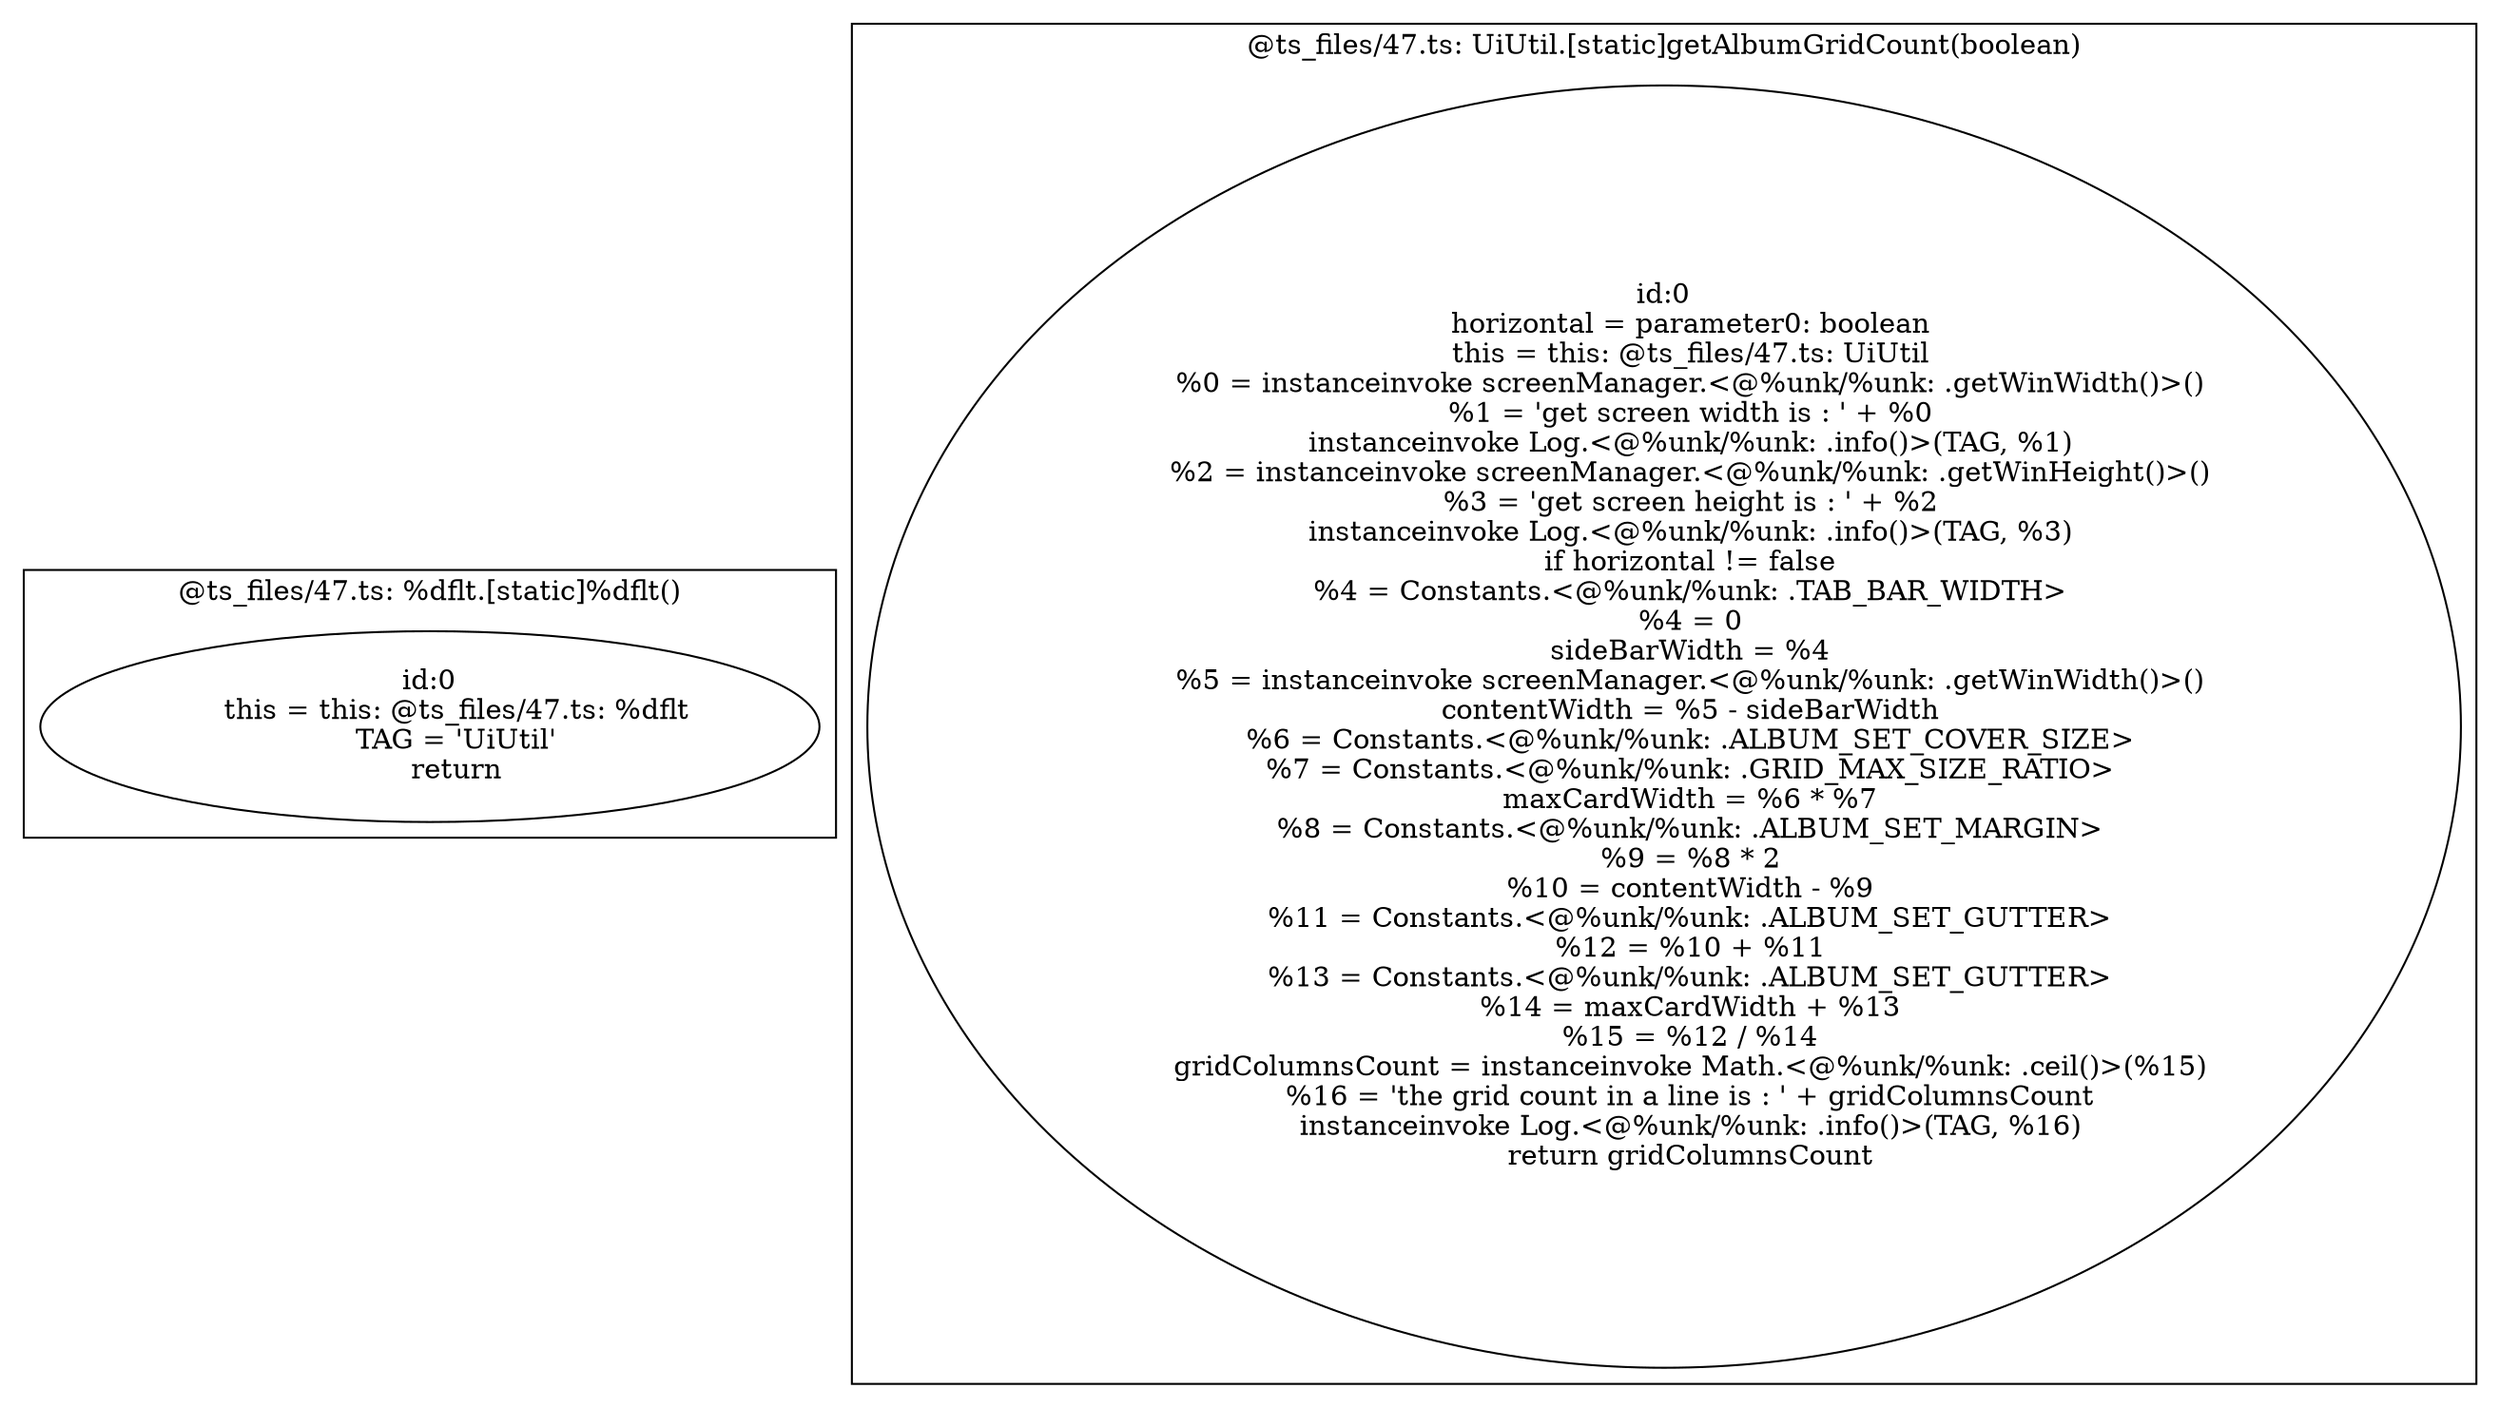 digraph "47.ts" {
subgraph "cluster_@ts_files/47.ts: %dflt.[static]%dflt()" {
  label="@ts_files/47.ts: %dflt.[static]%dflt()";
  Node33270 [label="id:0
      this = this: @ts_files/47.ts: %dflt
      TAG = 'UiUtil'
      return"];
}
subgraph "cluster_@ts_files/47.ts: UiUtil.[static]getAlbumGridCount(boolean)" {
  label="@ts_files/47.ts: UiUtil.[static]getAlbumGridCount(boolean)";
  Node54690 [label="id:0
      horizontal = parameter0: boolean
      this = this: @ts_files/47.ts: UiUtil
      %0 = instanceinvoke screenManager.<@%unk/%unk: .getWinWidth()>()
      %1 = 'get screen width is : ' + %0
      instanceinvoke Log.<@%unk/%unk: .info()>(TAG, %1)
      %2 = instanceinvoke screenManager.<@%unk/%unk: .getWinHeight()>()
      %3 = 'get screen height is : ' + %2
      instanceinvoke Log.<@%unk/%unk: .info()>(TAG, %3)
      if horizontal != false
      %4 = Constants.<@%unk/%unk: .TAB_BAR_WIDTH>
      %4 = 0
      sideBarWidth = %4
      %5 = instanceinvoke screenManager.<@%unk/%unk: .getWinWidth()>()
      contentWidth = %5 - sideBarWidth
      %6 = Constants.<@%unk/%unk: .ALBUM_SET_COVER_SIZE>
      %7 = Constants.<@%unk/%unk: .GRID_MAX_SIZE_RATIO>
      maxCardWidth = %6 * %7
      %8 = Constants.<@%unk/%unk: .ALBUM_SET_MARGIN>
      %9 = %8 * 2
      %10 = contentWidth - %9
      %11 = Constants.<@%unk/%unk: .ALBUM_SET_GUTTER>
      %12 = %10 + %11
      %13 = Constants.<@%unk/%unk: .ALBUM_SET_GUTTER>
      %14 = maxCardWidth + %13
      %15 = %12 / %14
      gridColumnsCount = instanceinvoke Math.<@%unk/%unk: .ceil()>(%15)
      %16 = 'the grid count in a line is : ' + gridColumnsCount
      instanceinvoke Log.<@%unk/%unk: .info()>(TAG, %16)
      return gridColumnsCount"];
}
}
